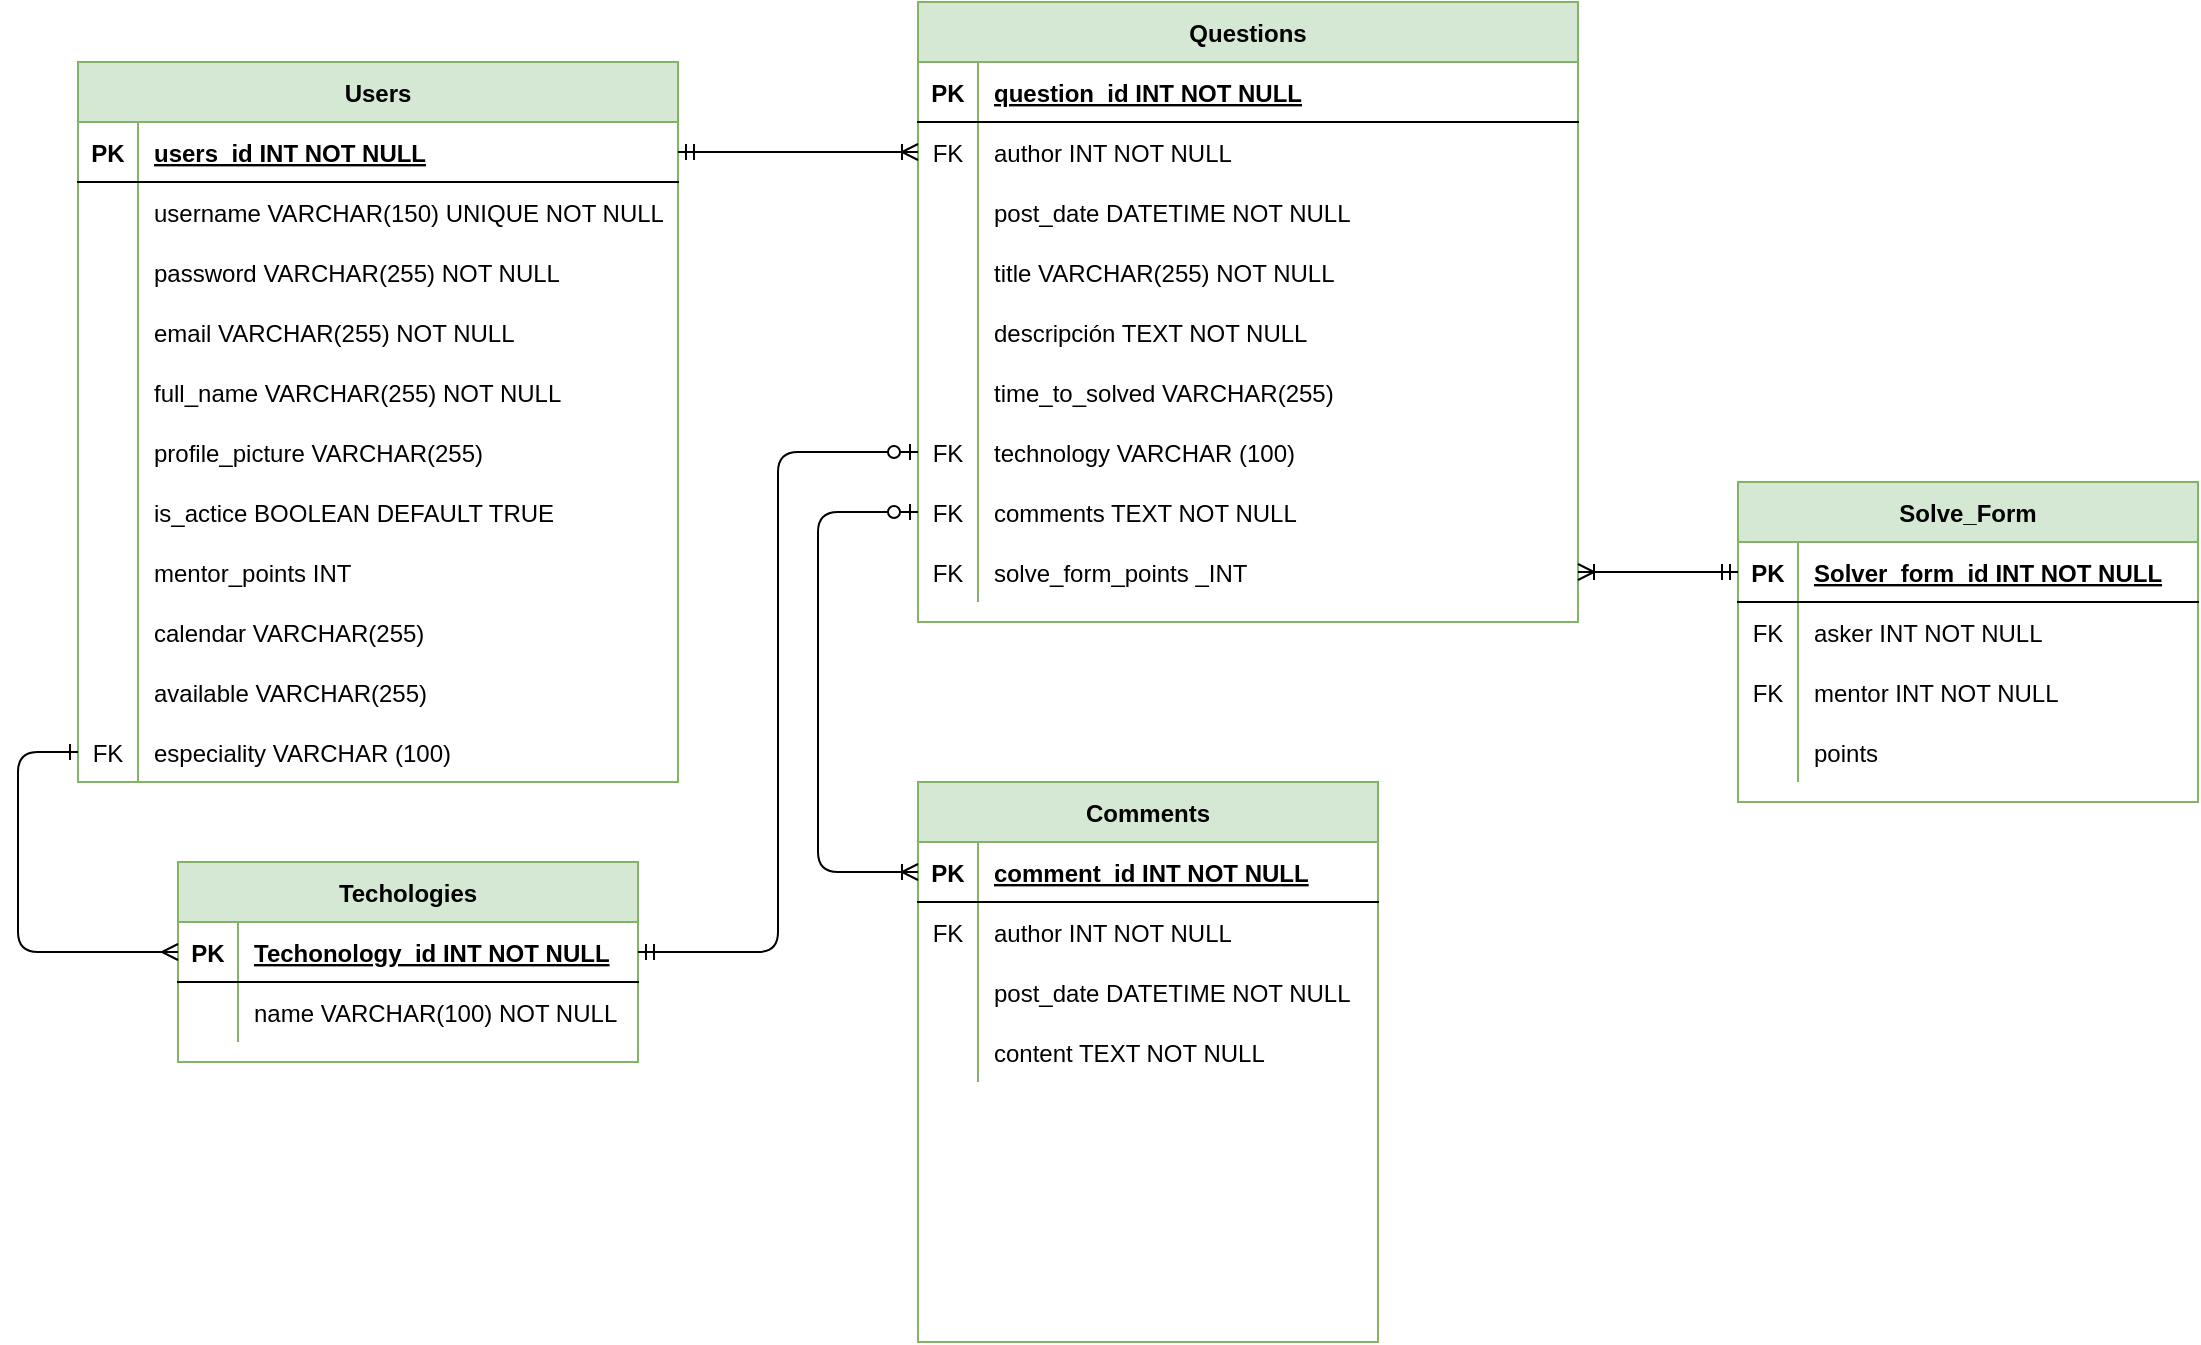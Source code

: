 <mxfile version="14.0.4" type="github">
  <diagram id="37GvFaJpUfrj2xB_hXCp" name="Page-1">
    <mxGraphModel dx="1422" dy="805" grid="1" gridSize="10" guides="1" tooltips="1" connect="1" arrows="1" fold="1" page="1" pageScale="1" pageWidth="827" pageHeight="1169" math="0" shadow="0">
      <root>
        <mxCell id="0" />
        <mxCell id="1" parent="0" />
        <mxCell id="pIr1N5tMhKda8OyPHM89-1" value="Users" style="shape=table;startSize=30;container=1;collapsible=1;childLayout=tableLayout;fixedRows=1;rowLines=0;fontStyle=1;align=center;resizeLast=1;strokeColor=#82b366;fillColor=#d5e8d4;" parent="1" vertex="1">
          <mxGeometry x="50" y="60" width="300" height="360" as="geometry" />
        </mxCell>
        <mxCell id="pIr1N5tMhKda8OyPHM89-2" value="" style="shape=partialRectangle;collapsible=0;dropTarget=0;pointerEvents=0;fillColor=none;top=0;left=0;bottom=1;right=0;points=[[0,0.5],[1,0.5]];portConstraint=eastwest;" parent="pIr1N5tMhKda8OyPHM89-1" vertex="1">
          <mxGeometry y="30" width="300" height="30" as="geometry" />
        </mxCell>
        <mxCell id="pIr1N5tMhKda8OyPHM89-3" value="PK" style="shape=partialRectangle;connectable=0;fillColor=none;top=0;left=0;bottom=0;right=0;fontStyle=1;overflow=hidden;" parent="pIr1N5tMhKda8OyPHM89-2" vertex="1">
          <mxGeometry width="30" height="30" as="geometry" />
        </mxCell>
        <mxCell id="pIr1N5tMhKda8OyPHM89-4" value="users_id INT NOT NULL" style="shape=partialRectangle;connectable=0;fillColor=none;top=0;left=0;bottom=0;right=0;align=left;spacingLeft=6;fontStyle=5;overflow=hidden;" parent="pIr1N5tMhKda8OyPHM89-2" vertex="1">
          <mxGeometry x="30" width="270" height="30" as="geometry" />
        </mxCell>
        <mxCell id="pIr1N5tMhKda8OyPHM89-5" value="" style="shape=partialRectangle;collapsible=0;dropTarget=0;pointerEvents=0;fillColor=none;top=0;left=0;bottom=0;right=0;points=[[0,0.5],[1,0.5]];portConstraint=eastwest;" parent="pIr1N5tMhKda8OyPHM89-1" vertex="1">
          <mxGeometry y="60" width="300" height="30" as="geometry" />
        </mxCell>
        <mxCell id="pIr1N5tMhKda8OyPHM89-6" value="" style="shape=partialRectangle;connectable=0;fillColor=none;top=0;left=0;bottom=0;right=0;editable=1;overflow=hidden;" parent="pIr1N5tMhKda8OyPHM89-5" vertex="1">
          <mxGeometry width="30" height="30" as="geometry" />
        </mxCell>
        <mxCell id="pIr1N5tMhKda8OyPHM89-7" value="username VARCHAR(150) UNIQUE NOT NULL" style="shape=partialRectangle;connectable=0;fillColor=none;top=0;left=0;bottom=0;right=0;align=left;spacingLeft=6;overflow=hidden;" parent="pIr1N5tMhKda8OyPHM89-5" vertex="1">
          <mxGeometry x="30" width="270" height="30" as="geometry" />
        </mxCell>
        <mxCell id="pIr1N5tMhKda8OyPHM89-14" value="" style="shape=partialRectangle;collapsible=0;dropTarget=0;pointerEvents=0;fillColor=none;top=0;left=0;bottom=0;right=0;points=[[0,0.5],[1,0.5]];portConstraint=eastwest;" parent="pIr1N5tMhKda8OyPHM89-1" vertex="1">
          <mxGeometry y="90" width="300" height="30" as="geometry" />
        </mxCell>
        <mxCell id="pIr1N5tMhKda8OyPHM89-15" value="" style="shape=partialRectangle;connectable=0;fillColor=none;top=0;left=0;bottom=0;right=0;editable=1;overflow=hidden;" parent="pIr1N5tMhKda8OyPHM89-14" vertex="1">
          <mxGeometry width="30" height="30" as="geometry" />
        </mxCell>
        <mxCell id="pIr1N5tMhKda8OyPHM89-16" value="password VARCHAR(255) NOT NULL" style="shape=partialRectangle;connectable=0;fillColor=none;top=0;left=0;bottom=0;right=0;align=left;spacingLeft=6;overflow=hidden;" parent="pIr1N5tMhKda8OyPHM89-14" vertex="1">
          <mxGeometry x="30" width="270" height="30" as="geometry" />
        </mxCell>
        <mxCell id="pIr1N5tMhKda8OyPHM89-17" value="" style="shape=partialRectangle;collapsible=0;dropTarget=0;pointerEvents=0;fillColor=none;top=0;left=0;bottom=0;right=0;points=[[0,0.5],[1,0.5]];portConstraint=eastwest;" parent="pIr1N5tMhKda8OyPHM89-1" vertex="1">
          <mxGeometry y="120" width="300" height="30" as="geometry" />
        </mxCell>
        <mxCell id="pIr1N5tMhKda8OyPHM89-18" value="" style="shape=partialRectangle;connectable=0;fillColor=none;top=0;left=0;bottom=0;right=0;editable=1;overflow=hidden;" parent="pIr1N5tMhKda8OyPHM89-17" vertex="1">
          <mxGeometry width="30" height="30" as="geometry" />
        </mxCell>
        <mxCell id="pIr1N5tMhKda8OyPHM89-19" value="email VARCHAR(255) NOT NULL" style="shape=partialRectangle;connectable=0;fillColor=none;top=0;left=0;bottom=0;right=0;align=left;spacingLeft=6;overflow=hidden;" parent="pIr1N5tMhKda8OyPHM89-17" vertex="1">
          <mxGeometry x="30" width="270" height="30" as="geometry" />
        </mxCell>
        <mxCell id="pIr1N5tMhKda8OyPHM89-33" value="" style="shape=partialRectangle;collapsible=0;dropTarget=0;pointerEvents=0;fillColor=none;top=0;left=0;bottom=0;right=0;points=[[0,0.5],[1,0.5]];portConstraint=eastwest;" parent="pIr1N5tMhKda8OyPHM89-1" vertex="1">
          <mxGeometry y="150" width="300" height="30" as="geometry" />
        </mxCell>
        <mxCell id="pIr1N5tMhKda8OyPHM89-34" value="" style="shape=partialRectangle;connectable=0;fillColor=none;top=0;left=0;bottom=0;right=0;editable=1;overflow=hidden;" parent="pIr1N5tMhKda8OyPHM89-33" vertex="1">
          <mxGeometry width="30" height="30" as="geometry" />
        </mxCell>
        <mxCell id="pIr1N5tMhKda8OyPHM89-35" value="full_name VARCHAR(255) NOT NULL" style="shape=partialRectangle;connectable=0;fillColor=none;top=0;left=0;bottom=0;right=0;align=left;spacingLeft=6;overflow=hidden;" parent="pIr1N5tMhKda8OyPHM89-33" vertex="1">
          <mxGeometry x="30" width="270" height="30" as="geometry" />
        </mxCell>
        <mxCell id="uqQmQm5V6k-hu3MtyRzs-4" value="" style="shape=partialRectangle;collapsible=0;dropTarget=0;pointerEvents=0;fillColor=none;top=0;left=0;bottom=0;right=0;points=[[0,0.5],[1,0.5]];portConstraint=eastwest;" vertex="1" parent="pIr1N5tMhKda8OyPHM89-1">
          <mxGeometry y="180" width="300" height="30" as="geometry" />
        </mxCell>
        <mxCell id="uqQmQm5V6k-hu3MtyRzs-5" value="" style="shape=partialRectangle;connectable=0;fillColor=none;top=0;left=0;bottom=0;right=0;editable=1;overflow=hidden;" vertex="1" parent="uqQmQm5V6k-hu3MtyRzs-4">
          <mxGeometry width="30" height="30" as="geometry" />
        </mxCell>
        <mxCell id="uqQmQm5V6k-hu3MtyRzs-6" value="profile_picture VARCHAR(255)" style="shape=partialRectangle;connectable=0;fillColor=none;top=0;left=0;bottom=0;right=0;align=left;spacingLeft=6;overflow=hidden;" vertex="1" parent="uqQmQm5V6k-hu3MtyRzs-4">
          <mxGeometry x="30" width="270" height="30" as="geometry" />
        </mxCell>
        <mxCell id="pIr1N5tMhKda8OyPHM89-42" value="" style="shape=partialRectangle;collapsible=0;dropTarget=0;pointerEvents=0;fillColor=none;top=0;left=0;bottom=0;right=0;points=[[0,0.5],[1,0.5]];portConstraint=eastwest;" parent="pIr1N5tMhKda8OyPHM89-1" vertex="1">
          <mxGeometry y="210" width="300" height="30" as="geometry" />
        </mxCell>
        <mxCell id="pIr1N5tMhKda8OyPHM89-43" value="" style="shape=partialRectangle;connectable=0;fillColor=none;top=0;left=0;bottom=0;right=0;editable=1;overflow=hidden;" parent="pIr1N5tMhKda8OyPHM89-42" vertex="1">
          <mxGeometry width="30" height="30" as="geometry" />
        </mxCell>
        <mxCell id="pIr1N5tMhKda8OyPHM89-44" value="is_actice BOOLEAN DEFAULT TRUE" style="shape=partialRectangle;connectable=0;fillColor=none;top=0;left=0;bottom=0;right=0;align=left;spacingLeft=6;overflow=hidden;" parent="pIr1N5tMhKda8OyPHM89-42" vertex="1">
          <mxGeometry x="30" width="270" height="30" as="geometry" />
        </mxCell>
        <mxCell id="pIr1N5tMhKda8OyPHM89-115" value="" style="shape=partialRectangle;collapsible=0;dropTarget=0;pointerEvents=0;fillColor=none;top=0;left=0;bottom=0;right=0;points=[[0,0.5],[1,0.5]];portConstraint=eastwest;" parent="pIr1N5tMhKda8OyPHM89-1" vertex="1">
          <mxGeometry y="240" width="300" height="30" as="geometry" />
        </mxCell>
        <mxCell id="pIr1N5tMhKda8OyPHM89-116" value="" style="shape=partialRectangle;connectable=0;fillColor=none;top=0;left=0;bottom=0;right=0;editable=1;overflow=hidden;" parent="pIr1N5tMhKda8OyPHM89-115" vertex="1">
          <mxGeometry width="30" height="30" as="geometry" />
        </mxCell>
        <mxCell id="pIr1N5tMhKda8OyPHM89-117" value="mentor_points INT " style="shape=partialRectangle;connectable=0;fillColor=none;top=0;left=0;bottom=0;right=0;align=left;spacingLeft=6;overflow=hidden;" parent="pIr1N5tMhKda8OyPHM89-115" vertex="1">
          <mxGeometry x="30" width="270" height="30" as="geometry" />
        </mxCell>
        <mxCell id="uqQmQm5V6k-hu3MtyRzs-35" value="" style="shape=partialRectangle;collapsible=0;dropTarget=0;pointerEvents=0;fillColor=none;top=0;left=0;bottom=0;right=0;points=[[0,0.5],[1,0.5]];portConstraint=eastwest;" vertex="1" parent="pIr1N5tMhKda8OyPHM89-1">
          <mxGeometry y="270" width="300" height="30" as="geometry" />
        </mxCell>
        <mxCell id="uqQmQm5V6k-hu3MtyRzs-36" value="" style="shape=partialRectangle;connectable=0;fillColor=none;top=0;left=0;bottom=0;right=0;editable=1;overflow=hidden;" vertex="1" parent="uqQmQm5V6k-hu3MtyRzs-35">
          <mxGeometry width="30" height="30" as="geometry" />
        </mxCell>
        <mxCell id="uqQmQm5V6k-hu3MtyRzs-37" value="calendar VARCHAR(255)" style="shape=partialRectangle;connectable=0;fillColor=none;top=0;left=0;bottom=0;right=0;align=left;spacingLeft=6;overflow=hidden;" vertex="1" parent="uqQmQm5V6k-hu3MtyRzs-35">
          <mxGeometry x="30" width="270" height="30" as="geometry" />
        </mxCell>
        <mxCell id="uqQmQm5V6k-hu3MtyRzs-103" value="" style="shape=partialRectangle;collapsible=0;dropTarget=0;pointerEvents=0;fillColor=none;top=0;left=0;bottom=0;right=0;points=[[0,0.5],[1,0.5]];portConstraint=eastwest;" vertex="1" parent="pIr1N5tMhKda8OyPHM89-1">
          <mxGeometry y="300" width="300" height="30" as="geometry" />
        </mxCell>
        <mxCell id="uqQmQm5V6k-hu3MtyRzs-104" value="" style="shape=partialRectangle;connectable=0;fillColor=none;top=0;left=0;bottom=0;right=0;editable=1;overflow=hidden;" vertex="1" parent="uqQmQm5V6k-hu3MtyRzs-103">
          <mxGeometry width="30" height="30" as="geometry" />
        </mxCell>
        <mxCell id="uqQmQm5V6k-hu3MtyRzs-105" value="available VARCHAR(255)" style="shape=partialRectangle;connectable=0;fillColor=none;top=0;left=0;bottom=0;right=0;align=left;spacingLeft=6;overflow=hidden;" vertex="1" parent="uqQmQm5V6k-hu3MtyRzs-103">
          <mxGeometry x="30" width="270" height="30" as="geometry" />
        </mxCell>
        <mxCell id="pIr1N5tMhKda8OyPHM89-45" value="" style="shape=partialRectangle;collapsible=0;dropTarget=0;pointerEvents=0;fillColor=none;top=0;left=0;bottom=0;right=0;points=[[0,0.5],[1,0.5]];portConstraint=eastwest;" parent="pIr1N5tMhKda8OyPHM89-1" vertex="1">
          <mxGeometry y="330" width="300" height="30" as="geometry" />
        </mxCell>
        <mxCell id="pIr1N5tMhKda8OyPHM89-46" value="FK" style="shape=partialRectangle;connectable=0;fillColor=none;top=0;left=0;bottom=0;right=0;editable=1;overflow=hidden;" parent="pIr1N5tMhKda8OyPHM89-45" vertex="1">
          <mxGeometry width="30" height="30" as="geometry" />
        </mxCell>
        <mxCell id="pIr1N5tMhKda8OyPHM89-47" value="especiality VARCHAR (100)" style="shape=partialRectangle;connectable=0;fillColor=none;top=0;left=0;bottom=0;right=0;align=left;spacingLeft=6;overflow=hidden;" parent="pIr1N5tMhKda8OyPHM89-45" vertex="1">
          <mxGeometry x="30" width="270" height="30" as="geometry" />
        </mxCell>
        <mxCell id="pIr1N5tMhKda8OyPHM89-61" value="Techologies" style="shape=table;startSize=30;container=1;collapsible=1;childLayout=tableLayout;fixedRows=1;rowLines=0;fontStyle=1;align=center;resizeLast=1;fillColor=#d5e8d4;strokeColor=#82b366;" parent="1" vertex="1">
          <mxGeometry x="100" y="460" width="230" height="100" as="geometry" />
        </mxCell>
        <mxCell id="pIr1N5tMhKda8OyPHM89-62" value="" style="shape=partialRectangle;collapsible=0;dropTarget=0;pointerEvents=0;fillColor=none;top=0;left=0;bottom=1;right=0;points=[[0,0.5],[1,0.5]];portConstraint=eastwest;" parent="pIr1N5tMhKda8OyPHM89-61" vertex="1">
          <mxGeometry y="30" width="230" height="30" as="geometry" />
        </mxCell>
        <mxCell id="pIr1N5tMhKda8OyPHM89-63" value="PK" style="shape=partialRectangle;connectable=0;fillColor=none;top=0;left=0;bottom=0;right=0;fontStyle=1;overflow=hidden;" parent="pIr1N5tMhKda8OyPHM89-62" vertex="1">
          <mxGeometry width="30" height="30" as="geometry" />
        </mxCell>
        <mxCell id="pIr1N5tMhKda8OyPHM89-64" value="Techonology_id INT NOT NULL" style="shape=partialRectangle;connectable=0;fillColor=none;top=0;left=0;bottom=0;right=0;align=left;spacingLeft=6;fontStyle=5;overflow=hidden;" parent="pIr1N5tMhKda8OyPHM89-62" vertex="1">
          <mxGeometry x="30" width="200" height="30" as="geometry" />
        </mxCell>
        <mxCell id="pIr1N5tMhKda8OyPHM89-65" value="" style="shape=partialRectangle;collapsible=0;dropTarget=0;pointerEvents=0;fillColor=none;top=0;left=0;bottom=0;right=0;points=[[0,0.5],[1,0.5]];portConstraint=eastwest;" parent="pIr1N5tMhKda8OyPHM89-61" vertex="1">
          <mxGeometry y="60" width="230" height="30" as="geometry" />
        </mxCell>
        <mxCell id="pIr1N5tMhKda8OyPHM89-66" value="" style="shape=partialRectangle;connectable=0;fillColor=none;top=0;left=0;bottom=0;right=0;editable=1;overflow=hidden;" parent="pIr1N5tMhKda8OyPHM89-65" vertex="1">
          <mxGeometry width="30" height="30" as="geometry" />
        </mxCell>
        <mxCell id="pIr1N5tMhKda8OyPHM89-67" value="name VARCHAR(100) NOT NULL" style="shape=partialRectangle;connectable=0;fillColor=none;top=0;left=0;bottom=0;right=0;align=left;spacingLeft=6;overflow=hidden;" parent="pIr1N5tMhKda8OyPHM89-65" vertex="1">
          <mxGeometry x="30" width="200" height="30" as="geometry" />
        </mxCell>
        <mxCell id="pIr1N5tMhKda8OyPHM89-83" value="Questions" style="shape=table;startSize=30;container=1;collapsible=1;childLayout=tableLayout;fixedRows=1;rowLines=0;fontStyle=1;align=center;resizeLast=1;fillColor=#d5e8d4;strokeColor=#82b366;" parent="1" vertex="1">
          <mxGeometry x="470" y="30" width="330" height="310" as="geometry" />
        </mxCell>
        <mxCell id="pIr1N5tMhKda8OyPHM89-84" value="" style="shape=partialRectangle;collapsible=0;dropTarget=0;pointerEvents=0;fillColor=none;top=0;left=0;bottom=1;right=0;points=[[0,0.5],[1,0.5]];portConstraint=eastwest;gradientColor=#ffffff;" parent="pIr1N5tMhKda8OyPHM89-83" vertex="1">
          <mxGeometry y="30" width="330" height="30" as="geometry" />
        </mxCell>
        <mxCell id="pIr1N5tMhKda8OyPHM89-85" value="PK" style="shape=partialRectangle;connectable=0;fillColor=none;top=0;left=0;bottom=0;right=0;fontStyle=1;overflow=hidden;gradientColor=#ffffff;" parent="pIr1N5tMhKda8OyPHM89-84" vertex="1">
          <mxGeometry width="30" height="30" as="geometry" />
        </mxCell>
        <mxCell id="pIr1N5tMhKda8OyPHM89-86" value="question_id INT NOT NULL" style="shape=partialRectangle;connectable=0;fillColor=none;top=0;left=0;bottom=0;right=0;align=left;spacingLeft=6;fontStyle=5;overflow=hidden;gradientColor=#ffffff;" parent="pIr1N5tMhKda8OyPHM89-84" vertex="1">
          <mxGeometry x="30" width="300" height="30" as="geometry" />
        </mxCell>
        <mxCell id="pIr1N5tMhKda8OyPHM89-87" value="" style="shape=partialRectangle;collapsible=0;dropTarget=0;pointerEvents=0;fillColor=none;top=0;left=0;bottom=0;right=0;points=[[0,0.5],[1,0.5]];portConstraint=eastwest;gradientColor=#ffffff;" parent="pIr1N5tMhKda8OyPHM89-83" vertex="1">
          <mxGeometry y="60" width="330" height="30" as="geometry" />
        </mxCell>
        <mxCell id="pIr1N5tMhKda8OyPHM89-88" value="FK" style="shape=partialRectangle;connectable=0;fillColor=none;top=0;left=0;bottom=0;right=0;editable=1;overflow=hidden;gradientColor=#ffffff;" parent="pIr1N5tMhKda8OyPHM89-87" vertex="1">
          <mxGeometry width="30" height="30" as="geometry" />
        </mxCell>
        <mxCell id="pIr1N5tMhKda8OyPHM89-89" value="author INT NOT NULL" style="shape=partialRectangle;connectable=0;fillColor=none;top=0;left=0;bottom=0;right=0;align=left;spacingLeft=6;overflow=hidden;gradientColor=#ffffff;" parent="pIr1N5tMhKda8OyPHM89-87" vertex="1">
          <mxGeometry x="30" width="300" height="30" as="geometry" />
        </mxCell>
        <mxCell id="pIr1N5tMhKda8OyPHM89-90" value="" style="shape=partialRectangle;collapsible=0;dropTarget=0;pointerEvents=0;fillColor=none;top=0;left=0;bottom=0;right=0;points=[[0,0.5],[1,0.5]];portConstraint=eastwest;gradientColor=#ffffff;" parent="pIr1N5tMhKda8OyPHM89-83" vertex="1">
          <mxGeometry y="90" width="330" height="30" as="geometry" />
        </mxCell>
        <mxCell id="pIr1N5tMhKda8OyPHM89-91" value="" style="shape=partialRectangle;connectable=0;fillColor=none;top=0;left=0;bottom=0;right=0;editable=1;overflow=hidden;gradientColor=#ffffff;" parent="pIr1N5tMhKda8OyPHM89-90" vertex="1">
          <mxGeometry width="30" height="30" as="geometry" />
        </mxCell>
        <mxCell id="pIr1N5tMhKda8OyPHM89-92" value="post_date DATETIME NOT NULL" style="shape=partialRectangle;connectable=0;fillColor=none;top=0;left=0;bottom=0;right=0;align=left;spacingLeft=6;overflow=hidden;gradientColor=#ffffff;" parent="pIr1N5tMhKda8OyPHM89-90" vertex="1">
          <mxGeometry x="30" width="300" height="30" as="geometry" />
        </mxCell>
        <mxCell id="pIr1N5tMhKda8OyPHM89-93" value="" style="shape=partialRectangle;collapsible=0;dropTarget=0;pointerEvents=0;fillColor=none;top=0;left=0;bottom=0;right=0;points=[[0,0.5],[1,0.5]];portConstraint=eastwest;gradientColor=#ffffff;" parent="pIr1N5tMhKda8OyPHM89-83" vertex="1">
          <mxGeometry y="120" width="330" height="30" as="geometry" />
        </mxCell>
        <mxCell id="pIr1N5tMhKda8OyPHM89-94" value="" style="shape=partialRectangle;connectable=0;fillColor=none;top=0;left=0;bottom=0;right=0;editable=1;overflow=hidden;gradientColor=#ffffff;" parent="pIr1N5tMhKda8OyPHM89-93" vertex="1">
          <mxGeometry width="30" height="30" as="geometry" />
        </mxCell>
        <mxCell id="pIr1N5tMhKda8OyPHM89-95" value="title VARCHAR(255) NOT NULL" style="shape=partialRectangle;connectable=0;fillColor=none;top=0;left=0;bottom=0;right=0;align=left;spacingLeft=6;overflow=hidden;gradientColor=#ffffff;" parent="pIr1N5tMhKda8OyPHM89-93" vertex="1">
          <mxGeometry x="30" width="300" height="30" as="geometry" />
        </mxCell>
        <mxCell id="pIr1N5tMhKda8OyPHM89-96" value="" style="shape=partialRectangle;collapsible=0;dropTarget=0;pointerEvents=0;fillColor=none;top=0;left=0;bottom=0;right=0;points=[[0,0.5],[1,0.5]];portConstraint=eastwest;gradientColor=#ffffff;" parent="pIr1N5tMhKda8OyPHM89-83" vertex="1">
          <mxGeometry y="150" width="330" height="30" as="geometry" />
        </mxCell>
        <mxCell id="pIr1N5tMhKda8OyPHM89-97" value="" style="shape=partialRectangle;connectable=0;fillColor=none;top=0;left=0;bottom=0;right=0;editable=1;overflow=hidden;gradientColor=#ffffff;" parent="pIr1N5tMhKda8OyPHM89-96" vertex="1">
          <mxGeometry width="30" height="30" as="geometry" />
        </mxCell>
        <mxCell id="pIr1N5tMhKda8OyPHM89-98" value="descripción TEXT NOT NULL" style="shape=partialRectangle;connectable=0;fillColor=none;top=0;left=0;bottom=0;right=0;align=left;spacingLeft=6;overflow=hidden;gradientColor=#ffffff;" parent="pIr1N5tMhKda8OyPHM89-96" vertex="1">
          <mxGeometry x="30" width="300" height="30" as="geometry" />
        </mxCell>
        <mxCell id="pIr1N5tMhKda8OyPHM89-99" value="" style="shape=partialRectangle;collapsible=0;dropTarget=0;pointerEvents=0;fillColor=none;top=0;left=0;bottom=0;right=0;points=[[0,0.5],[1,0.5]];portConstraint=eastwest;gradientColor=#ffffff;" parent="pIr1N5tMhKda8OyPHM89-83" vertex="1">
          <mxGeometry y="180" width="330" height="30" as="geometry" />
        </mxCell>
        <mxCell id="pIr1N5tMhKda8OyPHM89-100" value="" style="shape=partialRectangle;connectable=0;fillColor=none;top=0;left=0;bottom=0;right=0;editable=1;overflow=hidden;gradientColor=#ffffff;" parent="pIr1N5tMhKda8OyPHM89-99" vertex="1">
          <mxGeometry width="30" height="30" as="geometry" />
        </mxCell>
        <mxCell id="pIr1N5tMhKda8OyPHM89-101" value="time_to_solved VARCHAR(255)" style="shape=partialRectangle;connectable=0;fillColor=none;top=0;left=0;bottom=0;right=0;align=left;spacingLeft=6;overflow=hidden;gradientColor=#ffffff;" parent="pIr1N5tMhKda8OyPHM89-99" vertex="1">
          <mxGeometry x="30" width="300" height="30" as="geometry" />
        </mxCell>
        <mxCell id="pIr1N5tMhKda8OyPHM89-102" value="" style="shape=partialRectangle;collapsible=0;dropTarget=0;pointerEvents=0;fillColor=none;top=0;left=0;bottom=0;right=0;points=[[0,0.5],[1,0.5]];portConstraint=eastwest;gradientColor=#ffffff;" parent="pIr1N5tMhKda8OyPHM89-83" vertex="1">
          <mxGeometry y="210" width="330" height="30" as="geometry" />
        </mxCell>
        <mxCell id="pIr1N5tMhKda8OyPHM89-103" value="FK" style="shape=partialRectangle;connectable=0;fillColor=none;top=0;left=0;bottom=0;right=0;editable=1;overflow=hidden;gradientColor=#ffffff;" parent="pIr1N5tMhKda8OyPHM89-102" vertex="1">
          <mxGeometry width="30" height="30" as="geometry" />
        </mxCell>
        <mxCell id="pIr1N5tMhKda8OyPHM89-104" value="technology VARCHAR (100)" style="shape=partialRectangle;connectable=0;fillColor=none;top=0;left=0;bottom=0;right=0;align=left;spacingLeft=6;overflow=hidden;gradientColor=#ffffff;" parent="pIr1N5tMhKda8OyPHM89-102" vertex="1">
          <mxGeometry x="30" width="300" height="30" as="geometry" />
        </mxCell>
        <mxCell id="pIr1N5tMhKda8OyPHM89-105" value="" style="shape=partialRectangle;collapsible=0;dropTarget=0;pointerEvents=0;fillColor=none;top=0;left=0;bottom=0;right=0;points=[[0,0.5],[1,0.5]];portConstraint=eastwest;gradientColor=#ffffff;" parent="pIr1N5tMhKda8OyPHM89-83" vertex="1">
          <mxGeometry y="240" width="330" height="30" as="geometry" />
        </mxCell>
        <mxCell id="pIr1N5tMhKda8OyPHM89-106" value="FK" style="shape=partialRectangle;connectable=0;fillColor=none;top=0;left=0;bottom=0;right=0;editable=1;overflow=hidden;gradientColor=#ffffff;" parent="pIr1N5tMhKda8OyPHM89-105" vertex="1">
          <mxGeometry width="30" height="30" as="geometry" />
        </mxCell>
        <mxCell id="pIr1N5tMhKda8OyPHM89-107" value="comments TEXT NOT NULL" style="shape=partialRectangle;connectable=0;fillColor=none;top=0;left=0;bottom=0;right=0;align=left;spacingLeft=6;overflow=hidden;gradientColor=#ffffff;" parent="pIr1N5tMhKda8OyPHM89-105" vertex="1">
          <mxGeometry x="30" width="300" height="30" as="geometry" />
        </mxCell>
        <mxCell id="pIr1N5tMhKda8OyPHM89-146" value="" style="shape=partialRectangle;collapsible=0;dropTarget=0;pointerEvents=0;fillColor=none;top=0;left=0;bottom=0;right=0;points=[[0,0.5],[1,0.5]];portConstraint=eastwest;gradientColor=#ffffff;" parent="pIr1N5tMhKda8OyPHM89-83" vertex="1">
          <mxGeometry y="270" width="330" height="30" as="geometry" />
        </mxCell>
        <mxCell id="pIr1N5tMhKda8OyPHM89-147" value="FK" style="shape=partialRectangle;connectable=0;fillColor=none;top=0;left=0;bottom=0;right=0;editable=1;overflow=hidden;gradientColor=#ffffff;" parent="pIr1N5tMhKda8OyPHM89-146" vertex="1">
          <mxGeometry width="30" height="30" as="geometry" />
        </mxCell>
        <mxCell id="pIr1N5tMhKda8OyPHM89-148" value="solve_form_points _INT" style="shape=partialRectangle;connectable=0;fillColor=none;top=0;left=0;bottom=0;right=0;align=left;spacingLeft=6;overflow=hidden;gradientColor=#ffffff;" parent="pIr1N5tMhKda8OyPHM89-146" vertex="1">
          <mxGeometry x="30" width="300" height="30" as="geometry" />
        </mxCell>
        <mxCell id="pIr1N5tMhKda8OyPHM89-108" value="Comments" style="shape=table;startSize=30;container=1;collapsible=1;childLayout=tableLayout;fixedRows=1;rowLines=0;fontStyle=1;align=center;resizeLast=1;fillColor=#d5e8d4;strokeColor=#82b366;" parent="1" vertex="1">
          <mxGeometry x="470" y="420" width="230" height="280" as="geometry" />
        </mxCell>
        <mxCell id="pIr1N5tMhKda8OyPHM89-109" value="" style="shape=partialRectangle;collapsible=0;dropTarget=0;pointerEvents=0;fillColor=none;top=0;left=0;bottom=1;right=0;points=[[0,0.5],[1,0.5]];portConstraint=eastwest;" parent="pIr1N5tMhKda8OyPHM89-108" vertex="1">
          <mxGeometry y="30" width="230" height="30" as="geometry" />
        </mxCell>
        <mxCell id="pIr1N5tMhKda8OyPHM89-110" value="PK" style="shape=partialRectangle;connectable=0;fillColor=none;top=0;left=0;bottom=0;right=0;fontStyle=1;overflow=hidden;" parent="pIr1N5tMhKda8OyPHM89-109" vertex="1">
          <mxGeometry width="30" height="30" as="geometry" />
        </mxCell>
        <mxCell id="pIr1N5tMhKda8OyPHM89-111" value="comment_id INT NOT NULL" style="shape=partialRectangle;connectable=0;fillColor=none;top=0;left=0;bottom=0;right=0;align=left;spacingLeft=6;fontStyle=5;overflow=hidden;" parent="pIr1N5tMhKda8OyPHM89-109" vertex="1">
          <mxGeometry x="30" width="200" height="30" as="geometry" />
        </mxCell>
        <mxCell id="pIr1N5tMhKda8OyPHM89-112" value="" style="shape=partialRectangle;collapsible=0;dropTarget=0;pointerEvents=0;fillColor=none;top=0;left=0;bottom=0;right=0;points=[[0,0.5],[1,0.5]];portConstraint=eastwest;" parent="pIr1N5tMhKda8OyPHM89-108" vertex="1">
          <mxGeometry y="60" width="230" height="30" as="geometry" />
        </mxCell>
        <mxCell id="pIr1N5tMhKda8OyPHM89-113" value="FK" style="shape=partialRectangle;connectable=0;fillColor=none;top=0;left=0;bottom=0;right=0;editable=1;overflow=hidden;" parent="pIr1N5tMhKda8OyPHM89-112" vertex="1">
          <mxGeometry width="30" height="30" as="geometry" />
        </mxCell>
        <mxCell id="pIr1N5tMhKda8OyPHM89-114" value="author INT NOT NULL" style="shape=partialRectangle;connectable=0;fillColor=none;top=0;left=0;bottom=0;right=0;align=left;spacingLeft=6;overflow=hidden;" parent="pIr1N5tMhKda8OyPHM89-112" vertex="1">
          <mxGeometry x="30" width="200" height="30" as="geometry" />
        </mxCell>
        <mxCell id="uqQmQm5V6k-hu3MtyRzs-1" value="" style="shape=partialRectangle;collapsible=0;dropTarget=0;pointerEvents=0;fillColor=none;top=0;left=0;bottom=0;right=0;points=[[0,0.5],[1,0.5]];portConstraint=eastwest;" vertex="1" parent="pIr1N5tMhKda8OyPHM89-108">
          <mxGeometry y="90" width="230" height="30" as="geometry" />
        </mxCell>
        <mxCell id="uqQmQm5V6k-hu3MtyRzs-2" value="" style="shape=partialRectangle;connectable=0;fillColor=none;top=0;left=0;bottom=0;right=0;editable=1;overflow=hidden;" vertex="1" parent="uqQmQm5V6k-hu3MtyRzs-1">
          <mxGeometry width="30" height="30" as="geometry" />
        </mxCell>
        <mxCell id="uqQmQm5V6k-hu3MtyRzs-3" value="post_date DATETIME NOT NULL" style="shape=partialRectangle;connectable=0;fillColor=none;top=0;left=0;bottom=0;right=0;align=left;spacingLeft=6;overflow=hidden;" vertex="1" parent="uqQmQm5V6k-hu3MtyRzs-1">
          <mxGeometry x="30" width="200" height="30" as="geometry" />
        </mxCell>
        <mxCell id="pIr1N5tMhKda8OyPHM89-118" value="" style="shape=partialRectangle;collapsible=0;dropTarget=0;pointerEvents=0;fillColor=none;top=0;left=0;bottom=0;right=0;points=[[0,0.5],[1,0.5]];portConstraint=eastwest;" parent="pIr1N5tMhKda8OyPHM89-108" vertex="1">
          <mxGeometry y="120" width="230" height="30" as="geometry" />
        </mxCell>
        <mxCell id="pIr1N5tMhKda8OyPHM89-119" value="" style="shape=partialRectangle;connectable=0;fillColor=none;top=0;left=0;bottom=0;right=0;editable=1;overflow=hidden;" parent="pIr1N5tMhKda8OyPHM89-118" vertex="1">
          <mxGeometry width="30" height="30" as="geometry" />
        </mxCell>
        <mxCell id="pIr1N5tMhKda8OyPHM89-120" value="content TEXT NOT NULL" style="shape=partialRectangle;connectable=0;fillColor=none;top=0;left=0;bottom=0;right=0;align=left;spacingLeft=6;overflow=hidden;" parent="pIr1N5tMhKda8OyPHM89-118" vertex="1">
          <mxGeometry x="30" width="200" height="30" as="geometry" />
        </mxCell>
        <mxCell id="pIr1N5tMhKda8OyPHM89-127" value="Solve_Form" style="shape=table;startSize=30;container=1;collapsible=1;childLayout=tableLayout;fixedRows=1;rowLines=0;fontStyle=1;align=center;resizeLast=1;fillColor=#d5e8d4;strokeColor=#82b366;" parent="1" vertex="1">
          <mxGeometry x="880" y="270" width="230" height="160" as="geometry" />
        </mxCell>
        <mxCell id="pIr1N5tMhKda8OyPHM89-128" value="" style="shape=partialRectangle;collapsible=0;dropTarget=0;pointerEvents=0;fillColor=none;top=0;left=0;bottom=1;right=0;points=[[0,0.5],[1,0.5]];portConstraint=eastwest;" parent="pIr1N5tMhKda8OyPHM89-127" vertex="1">
          <mxGeometry y="30" width="230" height="30" as="geometry" />
        </mxCell>
        <mxCell id="pIr1N5tMhKda8OyPHM89-129" value="PK" style="shape=partialRectangle;connectable=0;fillColor=none;top=0;left=0;bottom=0;right=0;fontStyle=1;overflow=hidden;" parent="pIr1N5tMhKda8OyPHM89-128" vertex="1">
          <mxGeometry width="30" height="30" as="geometry" />
        </mxCell>
        <mxCell id="pIr1N5tMhKda8OyPHM89-130" value="Solver_form_id INT NOT NULL" style="shape=partialRectangle;connectable=0;fillColor=none;top=0;left=0;bottom=0;right=0;align=left;spacingLeft=6;fontStyle=5;overflow=hidden;" parent="pIr1N5tMhKda8OyPHM89-128" vertex="1">
          <mxGeometry x="30" width="200" height="30" as="geometry" />
        </mxCell>
        <mxCell id="pIr1N5tMhKda8OyPHM89-131" value="" style="shape=partialRectangle;collapsible=0;dropTarget=0;pointerEvents=0;fillColor=none;top=0;left=0;bottom=0;right=0;points=[[0,0.5],[1,0.5]];portConstraint=eastwest;" parent="pIr1N5tMhKda8OyPHM89-127" vertex="1">
          <mxGeometry y="60" width="230" height="30" as="geometry" />
        </mxCell>
        <mxCell id="pIr1N5tMhKda8OyPHM89-132" value="FK" style="shape=partialRectangle;connectable=0;fillColor=none;top=0;left=0;bottom=0;right=0;editable=1;overflow=hidden;" parent="pIr1N5tMhKda8OyPHM89-131" vertex="1">
          <mxGeometry width="30" height="30" as="geometry" />
        </mxCell>
        <mxCell id="pIr1N5tMhKda8OyPHM89-133" value="asker INT NOT NULL" style="shape=partialRectangle;connectable=0;fillColor=none;top=0;left=0;bottom=0;right=0;align=left;spacingLeft=6;overflow=hidden;" parent="pIr1N5tMhKda8OyPHM89-131" vertex="1">
          <mxGeometry x="30" width="200" height="30" as="geometry" />
        </mxCell>
        <mxCell id="pIr1N5tMhKda8OyPHM89-134" value="" style="shape=partialRectangle;collapsible=0;dropTarget=0;pointerEvents=0;fillColor=none;top=0;left=0;bottom=0;right=0;points=[[0,0.5],[1,0.5]];portConstraint=eastwest;" parent="pIr1N5tMhKda8OyPHM89-127" vertex="1">
          <mxGeometry y="90" width="230" height="30" as="geometry" />
        </mxCell>
        <mxCell id="pIr1N5tMhKda8OyPHM89-135" value="FK" style="shape=partialRectangle;connectable=0;fillColor=none;top=0;left=0;bottom=0;right=0;editable=1;overflow=hidden;" parent="pIr1N5tMhKda8OyPHM89-134" vertex="1">
          <mxGeometry width="30" height="30" as="geometry" />
        </mxCell>
        <mxCell id="pIr1N5tMhKda8OyPHM89-136" value="mentor INT NOT NULL" style="shape=partialRectangle;connectable=0;fillColor=none;top=0;left=0;bottom=0;right=0;align=left;spacingLeft=6;overflow=hidden;" parent="pIr1N5tMhKda8OyPHM89-134" vertex="1">
          <mxGeometry x="30" width="200" height="30" as="geometry" />
        </mxCell>
        <mxCell id="pIr1N5tMhKda8OyPHM89-137" value="" style="shape=partialRectangle;collapsible=0;dropTarget=0;pointerEvents=0;fillColor=none;top=0;left=0;bottom=0;right=0;points=[[0,0.5],[1,0.5]];portConstraint=eastwest;" parent="pIr1N5tMhKda8OyPHM89-127" vertex="1">
          <mxGeometry y="120" width="230" height="30" as="geometry" />
        </mxCell>
        <mxCell id="pIr1N5tMhKda8OyPHM89-138" value="" style="shape=partialRectangle;connectable=0;fillColor=none;top=0;left=0;bottom=0;right=0;editable=1;overflow=hidden;" parent="pIr1N5tMhKda8OyPHM89-137" vertex="1">
          <mxGeometry width="30" height="30" as="geometry" />
        </mxCell>
        <mxCell id="pIr1N5tMhKda8OyPHM89-139" value="points" style="shape=partialRectangle;connectable=0;fillColor=none;top=0;left=0;bottom=0;right=0;align=left;spacingLeft=6;overflow=hidden;" parent="pIr1N5tMhKda8OyPHM89-137" vertex="1">
          <mxGeometry x="30" width="200" height="30" as="geometry" />
        </mxCell>
        <mxCell id="pIr1N5tMhKda8OyPHM89-140" value="" style="edgeStyle=entityRelationEdgeStyle;fontSize=12;html=1;endArrow=ERoneToMany;startArrow=ERmandOne;strokeColor=#000000;exitX=1;exitY=0.5;exitDx=0;exitDy=0;entryX=0;entryY=0.5;entryDx=0;entryDy=0;" parent="1" source="pIr1N5tMhKda8OyPHM89-2" target="pIr1N5tMhKda8OyPHM89-87" edge="1">
          <mxGeometry width="100" height="100" relative="1" as="geometry">
            <mxPoint x="350" y="340" as="sourcePoint" />
            <mxPoint x="450" y="240" as="targetPoint" />
          </mxGeometry>
        </mxCell>
        <mxCell id="pIr1N5tMhKda8OyPHM89-142" value="" style="edgeStyle=elbowEdgeStyle;fontSize=12;html=1;endArrow=ERzeroToOne;startArrow=ERmandOne;strokeColor=#000000;entryX=0;entryY=0.5;entryDx=0;entryDy=0;exitX=1;exitY=0.5;exitDx=0;exitDy=0;" parent="1" source="pIr1N5tMhKda8OyPHM89-62" target="pIr1N5tMhKda8OyPHM89-102" edge="1">
          <mxGeometry width="100" height="100" relative="1" as="geometry">
            <mxPoint x="350" y="340" as="sourcePoint" />
            <mxPoint x="450" y="240" as="targetPoint" />
          </mxGeometry>
        </mxCell>
        <mxCell id="pIr1N5tMhKda8OyPHM89-143" value="" style="edgeStyle=elbowEdgeStyle;fontSize=12;html=1;endArrow=ERoneToMany;startArrow=ERzeroToOne;strokeColor=#000000;entryX=0;entryY=0.5;entryDx=0;entryDy=0;exitX=0;exitY=0.5;exitDx=0;exitDy=0;" parent="1" source="pIr1N5tMhKda8OyPHM89-105" target="pIr1N5tMhKda8OyPHM89-109" edge="1">
          <mxGeometry width="100" height="100" relative="1" as="geometry">
            <mxPoint x="350" y="340" as="sourcePoint" />
            <mxPoint x="450" y="240" as="targetPoint" />
            <Array as="points">
              <mxPoint x="420" y="375" />
            </Array>
          </mxGeometry>
        </mxCell>
        <mxCell id="pIr1N5tMhKda8OyPHM89-145" value="" style="edgeStyle=elbowEdgeStyle;fontSize=12;html=1;endArrow=ERone;startArrow=ERmany;strokeColor=#000000;entryX=0;entryY=0.5;entryDx=0;entryDy=0;exitX=0;exitY=0.5;exitDx=0;exitDy=0;endFill=0;startFill=0;" parent="1" source="pIr1N5tMhKda8OyPHM89-62" target="pIr1N5tMhKda8OyPHM89-45" edge="1">
          <mxGeometry width="100" height="100" relative="1" as="geometry">
            <mxPoint y="510" as="sourcePoint" />
            <mxPoint x="100" y="410" as="targetPoint" />
            <Array as="points">
              <mxPoint x="20" y="450" />
            </Array>
          </mxGeometry>
        </mxCell>
        <mxCell id="pIr1N5tMhKda8OyPHM89-149" value="" style="edgeStyle=entityRelationEdgeStyle;fontSize=12;html=1;endArrow=ERoneToMany;startArrow=ERmandOne;strokeColor=#000000;entryX=1;entryY=0.5;entryDx=0;entryDy=0;exitX=0;exitY=0.5;exitDx=0;exitDy=0;" parent="1" source="pIr1N5tMhKda8OyPHM89-128" target="pIr1N5tMhKda8OyPHM89-146" edge="1">
          <mxGeometry width="100" height="100" relative="1" as="geometry">
            <mxPoint x="540" y="340" as="sourcePoint" />
            <mxPoint x="640" y="240" as="targetPoint" />
          </mxGeometry>
        </mxCell>
      </root>
    </mxGraphModel>
  </diagram>
</mxfile>
